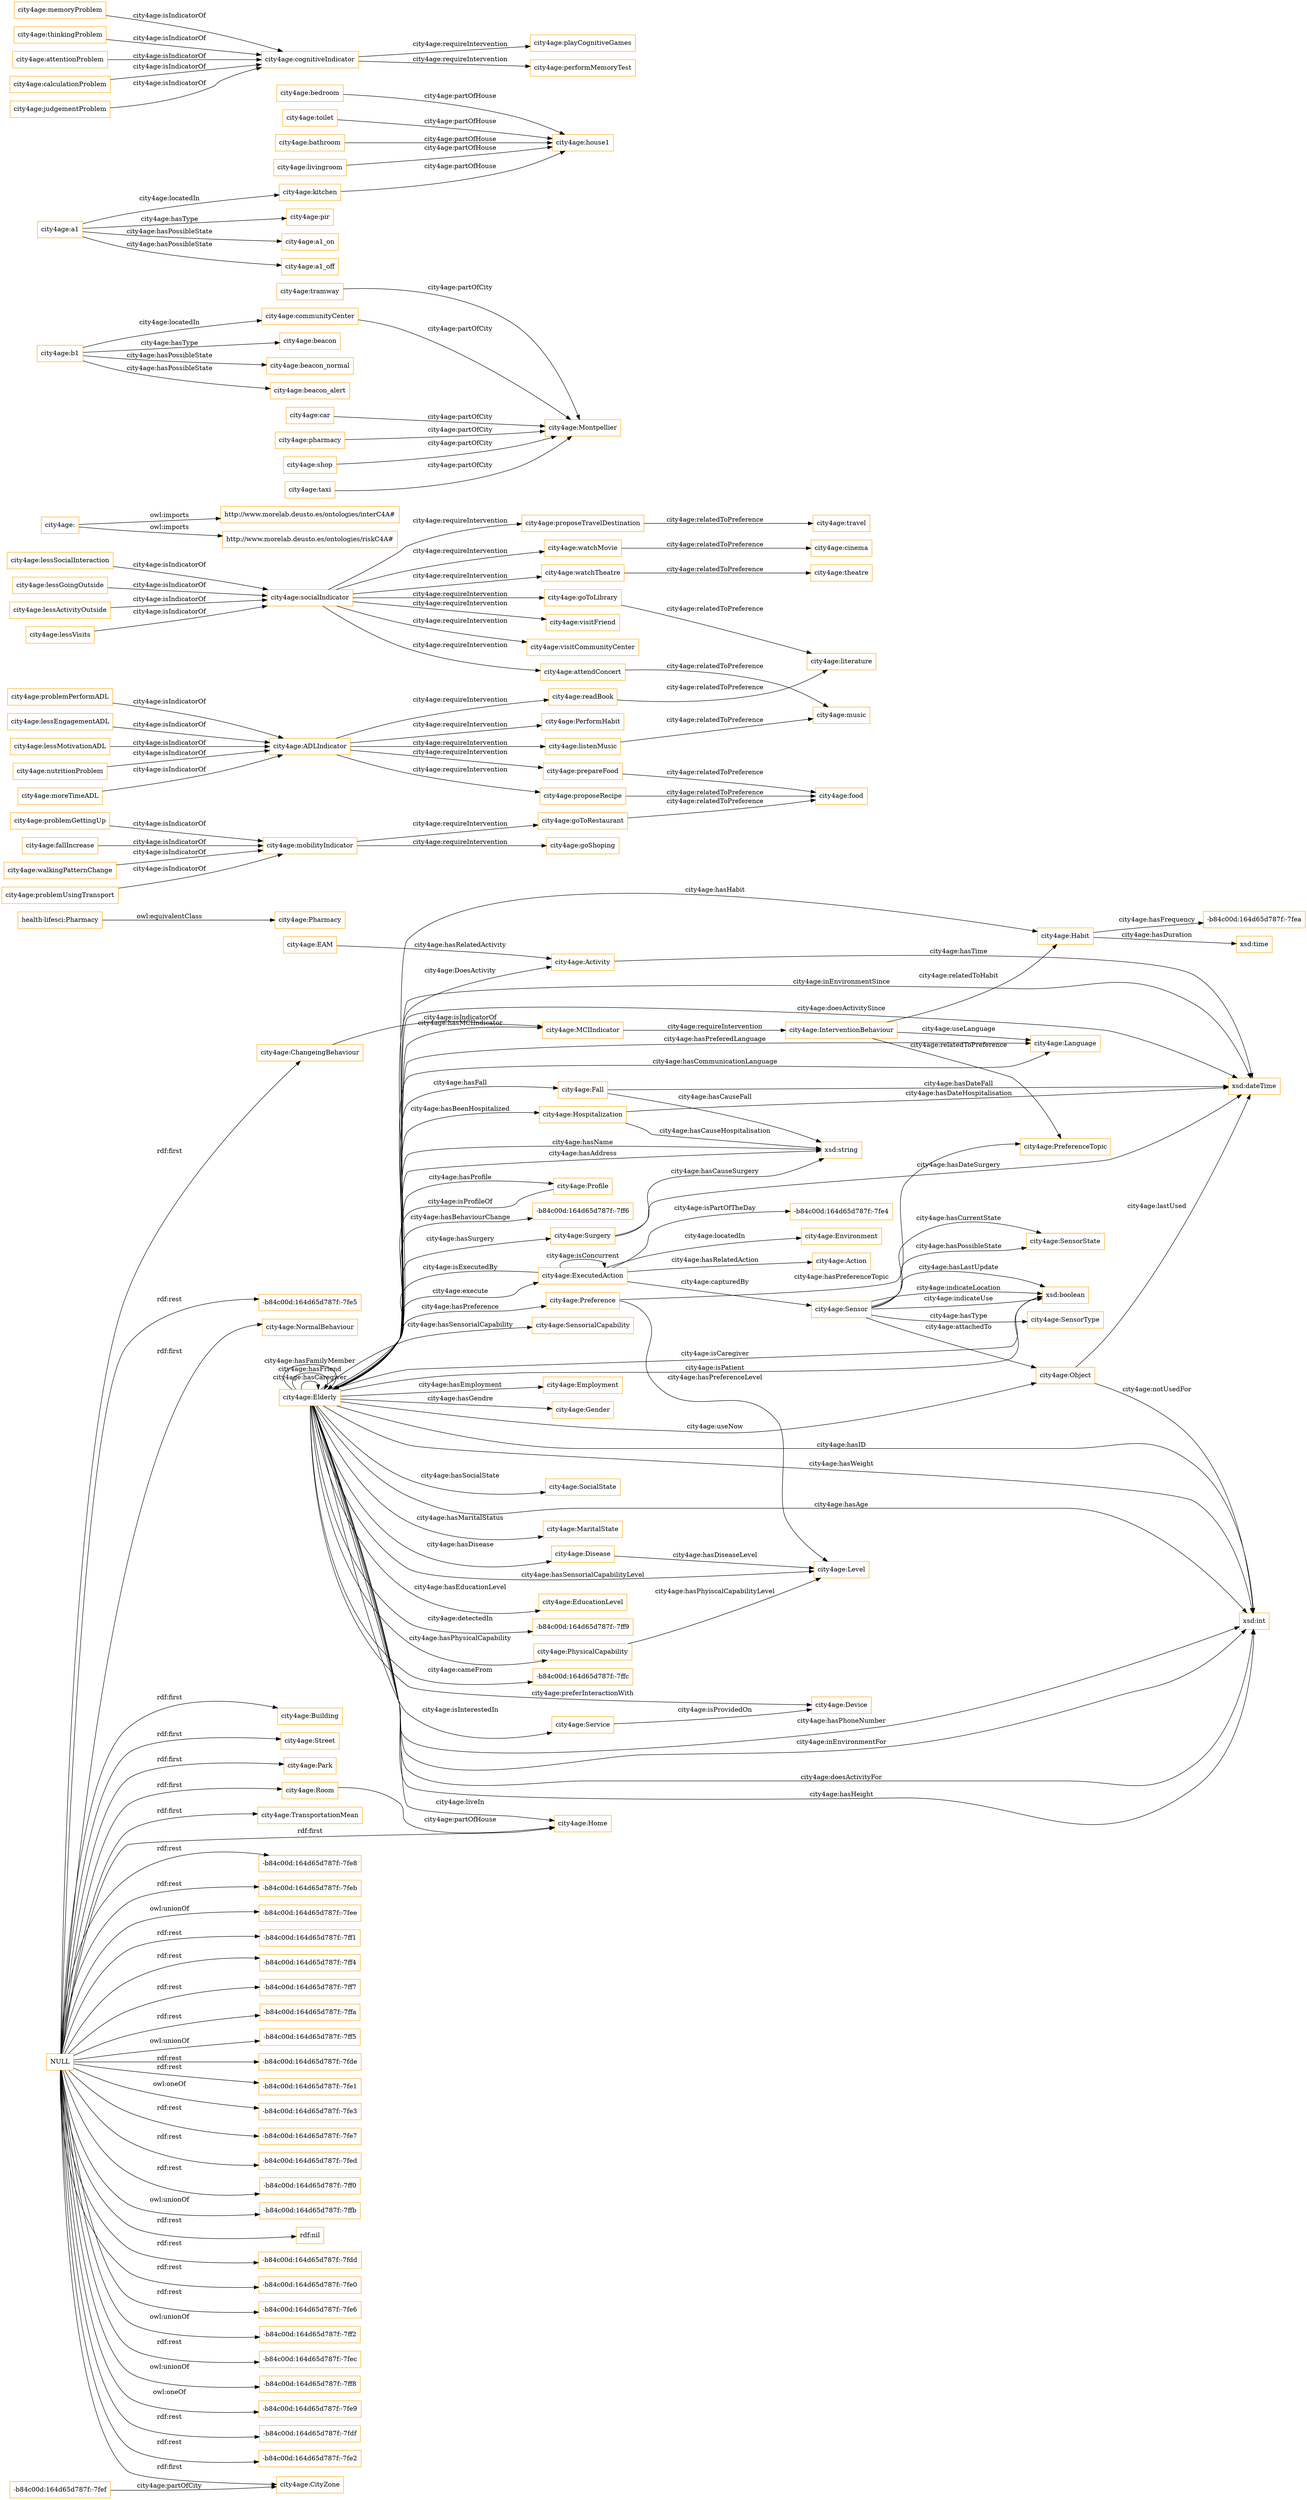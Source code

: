 digraph ar2dtool_diagram { 
rankdir=LR;
size="1501"
node [shape = rectangle, color="orange"]; "city4age:MCIIndicator" "city4age:Profile" "city4age:Sensor" "city4age:Object" "city4age:Environment" "-b84c00d:164d65d787f:-7ff6" "-b84c00d:164d65d787f:-7fef" "city4age:SensorType" "city4age:NormalBehaviour" "city4age:Elderly" "city4age:Preference" "city4age:Language" "city4age:Home" "city4age:Hospitalization" "city4age:SensorialCapability" "city4age:ExecutedAction" "city4age:PhysicalCapability" "city4age:Employment" "city4age:Building" "city4age:Action" "city4age:Gender" "city4age:Fall" "health-lifesci:Pharmacy" "city4age:Habit" "city4age:Disease" "city4age:SocialState" "city4age:Service" "city4age:Street" "city4age:Park" "city4age:EAM" "city4age:Room" "city4age:MaritalState" "city4age:TransportationMean" "city4age:Device" "city4age:EducationLevel" "city4age:InterventionBehaviour" "-b84c00d:164d65d787f:-7ff9" "city4age:CityZone" "city4age:PreferenceTopic" "city4age:Level" "city4age:Pharmacy" "city4age:ChangeingBehaviour" "-b84c00d:164d65d787f:-7ffc" "city4age:Surgery" "city4age:Activity" "city4age:SensorState" ; /*classes style*/
	"city4age:proposeTravelDestination" -> "city4age:travel" [ label = "city4age:relatedToPreference" ];
	"city4age:" -> "http://www.morelab.deusto.es/ontologies/interC4A#" [ label = "owl:imports" ];
	"city4age:" -> "http://www.morelab.deusto.es/ontologies/riskC4A#" [ label = "owl:imports" ];
	"city4age:goToLibrary" -> "city4age:literature" [ label = "city4age:relatedToPreference" ];
	"city4age:lessVisits" -> "city4age:socialIndicator" [ label = "city4age:isIndicatorOf" ];
	"city4age:problemUsingTransport" -> "city4age:mobilityIndicator" [ label = "city4age:isIndicatorOf" ];
	"city4age:lessSocialInteraction" -> "city4age:socialIndicator" [ label = "city4age:isIndicatorOf" ];
	"city4age:tramway" -> "city4age:Montpellier" [ label = "city4age:partOfCity" ];
	"city4age:goToRestaurant" -> "city4age:food" [ label = "city4age:relatedToPreference" ];
	"city4age:lessGoingOutside" -> "city4age:socialIndicator" [ label = "city4age:isIndicatorOf" ];
	"city4age:watchMovie" -> "city4age:cinema" [ label = "city4age:relatedToPreference" ];
	"city4age:communityCenter" -> "city4age:Montpellier" [ label = "city4age:partOfCity" ];
	"city4age:moreTimeADL" -> "city4age:ADLIndicator" [ label = "city4age:isIndicatorOf" ];
	"city4age:problemPerformADL" -> "city4age:ADLIndicator" [ label = "city4age:isIndicatorOf" ];
	"city4age:bedroom" -> "city4age:house1" [ label = "city4age:partOfHouse" ];
	"city4age:ADLIndicator" -> "city4age:readBook" [ label = "city4age:requireIntervention" ];
	"city4age:ADLIndicator" -> "city4age:proposeRecipe" [ label = "city4age:requireIntervention" ];
	"city4age:ADLIndicator" -> "city4age:prepareFood" [ label = "city4age:requireIntervention" ];
	"city4age:ADLIndicator" -> "city4age:listenMusic" [ label = "city4age:requireIntervention" ];
	"city4age:ADLIndicator" -> "city4age:PerformHabit" [ label = "city4age:requireIntervention" ];
	"city4age:mobilityIndicator" -> "city4age:goToRestaurant" [ label = "city4age:requireIntervention" ];
	"city4age:mobilityIndicator" -> "city4age:goShoping" [ label = "city4age:requireIntervention" ];
	"city4age:socialIndicator" -> "city4age:watchTheatre" [ label = "city4age:requireIntervention" ];
	"city4age:socialIndicator" -> "city4age:watchMovie" [ label = "city4age:requireIntervention" ];
	"city4age:socialIndicator" -> "city4age:visitFriend" [ label = "city4age:requireIntervention" ];
	"city4age:socialIndicator" -> "city4age:visitCommunityCenter" [ label = "city4age:requireIntervention" ];
	"city4age:socialIndicator" -> "city4age:proposeTravelDestination" [ label = "city4age:requireIntervention" ];
	"city4age:socialIndicator" -> "city4age:goToLibrary" [ label = "city4age:requireIntervention" ];
	"city4age:socialIndicator" -> "city4age:attendConcert" [ label = "city4age:requireIntervention" ];
	"health-lifesci:Pharmacy" -> "city4age:Pharmacy" [ label = "owl:equivalentClass" ];
	"city4age:problemGettingUp" -> "city4age:mobilityIndicator" [ label = "city4age:isIndicatorOf" ];
	"city4age:cognitiveIndicator" -> "city4age:playCognitiveGames" [ label = "city4age:requireIntervention" ];
	"city4age:cognitiveIndicator" -> "city4age:performMemoryTest" [ label = "city4age:requireIntervention" ];
	"city4age:memoryProblem" -> "city4age:cognitiveIndicator" [ label = "city4age:isIndicatorOf" ];
	"city4age:thinkingProblem" -> "city4age:cognitiveIndicator" [ label = "city4age:isIndicatorOf" ];
	"city4age:b1" -> "city4age:communityCenter" [ label = "city4age:locatedIn" ];
	"city4age:b1" -> "city4age:beacon" [ label = "city4age:hasType" ];
	"city4age:b1" -> "city4age:beacon_normal" [ label = "city4age:hasPossibleState" ];
	"city4age:b1" -> "city4age:beacon_alert" [ label = "city4age:hasPossibleState" ];
	"city4age:toilet" -> "city4age:house1" [ label = "city4age:partOfHouse" ];
	"city4age:car" -> "city4age:Montpellier" [ label = "city4age:partOfCity" ];
	"city4age:lessEngagementADL" -> "city4age:ADLIndicator" [ label = "city4age:isIndicatorOf" ];
	"city4age:bathroom" -> "city4age:house1" [ label = "city4age:partOfHouse" ];
	"NULL" -> "-b84c00d:164d65d787f:-7fe8" [ label = "rdf:rest" ];
	"NULL" -> "city4age:Street" [ label = "rdf:first" ];
	"NULL" -> "-b84c00d:164d65d787f:-7feb" [ label = "rdf:rest" ];
	"NULL" -> "-b84c00d:164d65d787f:-7fee" [ label = "owl:unionOf" ];
	"NULL" -> "-b84c00d:164d65d787f:-7ff1" [ label = "rdf:rest" ];
	"NULL" -> "-b84c00d:164d65d787f:-7ff4" [ label = "rdf:rest" ];
	"NULL" -> "-b84c00d:164d65d787f:-7ff7" [ label = "rdf:rest" ];
	"NULL" -> "city4age:NormalBehaviour" [ label = "rdf:first" ];
	"NULL" -> "-b84c00d:164d65d787f:-7ffa" [ label = "rdf:rest" ];
	"NULL" -> "city4age:Building" [ label = "rdf:first" ];
	"NULL" -> "-b84c00d:164d65d787f:-7ff5" [ label = "owl:unionOf" ];
	"NULL" -> "city4age:TransportationMean" [ label = "rdf:first" ];
	"NULL" -> "-b84c00d:164d65d787f:-7fde" [ label = "rdf:rest" ];
	"NULL" -> "-b84c00d:164d65d787f:-7fe1" [ label = "rdf:rest" ];
	"NULL" -> "-b84c00d:164d65d787f:-7fe3" [ label = "owl:oneOf" ];
	"NULL" -> "-b84c00d:164d65d787f:-7fe7" [ label = "rdf:rest" ];
	"NULL" -> "-b84c00d:164d65d787f:-7fed" [ label = "rdf:rest" ];
	"NULL" -> "-b84c00d:164d65d787f:-7ff0" [ label = "rdf:rest" ];
	"NULL" -> "city4age:ChangeingBehaviour" [ label = "rdf:first" ];
	"NULL" -> "-b84c00d:164d65d787f:-7ffb" [ label = "owl:unionOf" ];
	"NULL" -> "city4age:Room" [ label = "rdf:first" ];
	"NULL" -> "rdf:nil" [ label = "rdf:rest" ];
	"NULL" -> "-b84c00d:164d65d787f:-7fdd" [ label = "rdf:rest" ];
	"NULL" -> "city4age:CityZone" [ label = "rdf:first" ];
	"NULL" -> "-b84c00d:164d65d787f:-7fe0" [ label = "rdf:rest" ];
	"NULL" -> "-b84c00d:164d65d787f:-7fe6" [ label = "rdf:rest" ];
	"NULL" -> "-b84c00d:164d65d787f:-7ff2" [ label = "owl:unionOf" ];
	"NULL" -> "-b84c00d:164d65d787f:-7fec" [ label = "rdf:rest" ];
	"NULL" -> "-b84c00d:164d65d787f:-7ff8" [ label = "owl:unionOf" ];
	"NULL" -> "city4age:Home" [ label = "rdf:first" ];
	"NULL" -> "-b84c00d:164d65d787f:-7fe9" [ label = "owl:oneOf" ];
	"NULL" -> "-b84c00d:164d65d787f:-7fdf" [ label = "rdf:rest" ];
	"NULL" -> "city4age:Park" [ label = "rdf:first" ];
	"NULL" -> "-b84c00d:164d65d787f:-7fe2" [ label = "rdf:rest" ];
	"NULL" -> "-b84c00d:164d65d787f:-7fe5" [ label = "rdf:rest" ];
	"city4age:pharmacy" -> "city4age:Montpellier" [ label = "city4age:partOfCity" ];
	"city4age:fallIncrease" -> "city4age:mobilityIndicator" [ label = "city4age:isIndicatorOf" ];
	"city4age:attentionProblem" -> "city4age:cognitiveIndicator" [ label = "city4age:isIndicatorOf" ];
	"city4age:livingroom" -> "city4age:house1" [ label = "city4age:partOfHouse" ];
	"city4age:shop" -> "city4age:Montpellier" [ label = "city4age:partOfCity" ];
	"city4age:readBook" -> "city4age:literature" [ label = "city4age:relatedToPreference" ];
	"city4age:listenMusic" -> "city4age:music" [ label = "city4age:relatedToPreference" ];
	"city4age:proposeRecipe" -> "city4age:food" [ label = "city4age:relatedToPreference" ];
	"city4age:lessMotivationADL" -> "city4age:ADLIndicator" [ label = "city4age:isIndicatorOf" ];
	"city4age:kitchen" -> "city4age:house1" [ label = "city4age:partOfHouse" ];
	"city4age:nutritionProblem" -> "city4age:ADLIndicator" [ label = "city4age:isIndicatorOf" ];
	"city4age:walkingPatternChange" -> "city4age:mobilityIndicator" [ label = "city4age:isIndicatorOf" ];
	"city4age:attendConcert" -> "city4age:music" [ label = "city4age:relatedToPreference" ];
	"city4age:watchTheatre" -> "city4age:theatre" [ label = "city4age:relatedToPreference" ];
	"city4age:prepareFood" -> "city4age:food" [ label = "city4age:relatedToPreference" ];
	"city4age:a1" -> "city4age:kitchen" [ label = "city4age:locatedIn" ];
	"city4age:a1" -> "city4age:pir" [ label = "city4age:hasType" ];
	"city4age:a1" -> "city4age:a1_on" [ label = "city4age:hasPossibleState" ];
	"city4age:a1" -> "city4age:a1_off" [ label = "city4age:hasPossibleState" ];
	"city4age:calculationProblem" -> "city4age:cognitiveIndicator" [ label = "city4age:isIndicatorOf" ];
	"city4age:taxi" -> "city4age:Montpellier" [ label = "city4age:partOfCity" ];
	"city4age:judgementProblem" -> "city4age:cognitiveIndicator" [ label = "city4age:isIndicatorOf" ];
	"city4age:lessActivityOutside" -> "city4age:socialIndicator" [ label = "city4age:isIndicatorOf" ];
	"city4age:Elderly" -> "xsd:int" [ label = "city4age:hasHeight" ];
	"city4age:Fall" -> "xsd:dateTime" [ label = "city4age:hasDateFall" ];
	"city4age:Elderly" -> "city4age:Language" [ label = "city4age:hasPreferedLanguage" ];
	"city4age:Elderly" -> "xsd:boolean" [ label = "city4age:isPatient" ];
	"city4age:InterventionBehaviour" -> "city4age:PreferenceTopic" [ label = "city4age:relatedToPreference" ];
	"city4age:Surgery" -> "xsd:string" [ label = "city4age:hasCauseSurgery" ];
	"city4age:Elderly" -> "xsd:int" [ label = "city4age:doesActivityFor" ];
	"city4age:ChangeingBehaviour" -> "city4age:MCIIndicator" [ label = "city4age:isIndicatorOf" ];
	"city4age:Elderly" -> "xsd:string" [ label = "city4age:hasName" ];
	"city4age:Elderly" -> "city4age:Habit" [ label = "city4age:hasHabit" ];
	"city4age:ExecutedAction" -> "city4age:Elderly" [ label = "city4age:isExecutedBy" ];
	"city4age:Object" -> "xsd:dateTime" [ label = "city4age:lastUsed" ];
	"city4age:Preference" -> "city4age:Level" [ label = "city4age:hasPreferenceLevel" ];
	"city4age:Elderly" -> "city4age:Activity" [ label = "city4age:DoesActivity" ];
	"city4age:ExecutedAction" -> "city4age:Action" [ label = "city4age:hasRelatedAction" ];
	"city4age:Room" -> "city4age:Home" [ label = "city4age:partOfHouse" ];
	"city4age:Surgery" -> "xsd:dateTime" [ label = "city4age:hasDateSurgery" ];
	"city4age:Hospitalization" -> "xsd:dateTime" [ label = "city4age:hasDateHospitalisation" ];
	"city4age:ExecutedAction" -> "-b84c00d:164d65d787f:-7fe4" [ label = "city4age:isPartOfTheDay" ];
	"city4age:Elderly" -> "xsd:int" [ label = "city4age:hasID" ];
	"city4age:ExecutedAction" -> "city4age:ExecutedAction" [ label = "city4age:isConcurrent" ];
	"city4age:InterventionBehaviour" -> "city4age:Language" [ label = "city4age:useLanguage" ];
	"city4age:InterventionBehaviour" -> "city4age:Habit" [ label = "city4age:relatedToHabit" ];
	"city4age:Elderly" -> "xsd:string" [ label = "city4age:hasAddress" ];
	"city4age:Elderly" -> "city4age:Disease" [ label = "city4age:hasDisease" ];
	"city4age:Elderly" -> "city4age:Hospitalization" [ label = "city4age:hasBeenHospitalized" ];
	"city4age:Elderly" -> "xsd:boolean" [ label = "city4age:isCaregiver" ];
	"city4age:Habit" -> "xsd:time" [ label = "city4age:hasDuration" ];
	"city4age:Elderly" -> "-b84c00d:164d65d787f:-7ff6" [ label = "city4age:hasBehaviourChange" ];
	"city4age:Elderly" -> "city4age:Surgery" [ label = "city4age:hasSurgery" ];
	"city4age:Elderly" -> "city4age:Gender" [ label = "city4age:hasGendre" ];
	"city4age:PhysicalCapability" -> "city4age:Level" [ label = "city4age:hasPhyiscalCapabilityLevel" ];
	"city4age:Object" -> "xsd:int" [ label = "city4age:notUsedFor" ];
	"city4age:Elderly" -> "xsd:dateTime" [ label = "city4age:inEnvironmentSince" ];
	"city4age:Sensor" -> "city4age:SensorType" [ label = "city4age:hasType" ];
	"city4age:Elderly" -> "xsd:int" [ label = "city4age:hasWeight" ];
	"city4age:Elderly" -> "city4age:Language" [ label = "city4age:hasCommunicationLanguage" ];
	"city4age:Sensor" -> "city4age:Object" [ label = "city4age:attachedTo" ];
	"city4age:Service" -> "city4age:Device" [ label = "city4age:isProvidedOn" ];
	"city4age:Elderly" -> "city4age:PhysicalCapability" [ label = "city4age:hasPhysicalCapability" ];
	"city4age:Elderly" -> "city4age:SocialState" [ label = "city4age:hasSocialState" ];
	"city4age:ExecutedAction" -> "city4age:Environment" [ label = "city4age:locatedIn" ];
	"city4age:Disease" -> "city4age:Level" [ label = "city4age:hasDiseaseLevel" ];
	"city4age:Elderly" -> "city4age:MCIIndicator" [ label = "city4age:hasMCIIndicator" ];
	"city4age:Elderly" -> "city4age:MaritalState" [ label = "city4age:hasMaritalStatus" ];
	"city4age:Elderly" -> "city4age:Preference" [ label = "city4age:hasPreference" ];
	"city4age:Elderly" -> "city4age:Elderly" [ label = "city4age:hasCaregiver" ];
	"city4age:Preference" -> "city4age:PreferenceTopic" [ label = "city4age:hasPreferenceTopic" ];
	"city4age:Elderly" -> "city4age:Employment" [ label = "city4age:hasEmployment" ];
	"city4age:Hospitalization" -> "xsd:string" [ label = "city4age:hasCauseHospitalisation" ];
	"city4age:ExecutedAction" -> "city4age:Sensor" [ label = "city4age:capturedBy" ];
	"city4age:Elderly" -> "-b84c00d:164d65d787f:-7ffc" [ label = "city4age:cameFrom" ];
	"city4age:EAM" -> "city4age:Activity" [ label = "city4age:hasRelatedActivity" ];
	"city4age:Habit" -> "-b84c00d:164d65d787f:-7fea" [ label = "city4age:hasFrequency" ];
	"city4age:Elderly" -> "city4age:Level" [ label = "city4age:hasSensorialCapabilityLevel" ];
	"city4age:Activity" -> "xsd:dateTime" [ label = "city4age:hasTime" ];
	"city4age:Elderly" -> "city4age:Device" [ label = "city4age:preferInteractionWith" ];
	"city4age:Elderly" -> "city4age:Elderly" [ label = "city4age:hasFriend" ];
	"city4age:Elderly" -> "-b84c00d:164d65d787f:-7ff9" [ label = "city4age:detectedIn" ];
	"city4age:Elderly" -> "xsd:int" [ label = "city4age:hasPhoneNumber" ];
	"city4age:Elderly" -> "city4age:EducationLevel" [ label = "city4age:hasEducationLevel" ];
	"city4age:Sensor" -> "xsd:boolean" [ label = "city4age:indicateUse" ];
	"city4age:Sensor" -> "xsd:boolean" [ label = "city4age:hasLastUpdate" ];
	"city4age:Elderly" -> "city4age:Profile" [ label = "city4age:hasProfile" ];
	"city4age:Elderly" -> "xsd:int" [ label = "city4age:inEnvironmentFor" ];
	"-b84c00d:164d65d787f:-7fef" -> "city4age:CityZone" [ label = "city4age:partOfCity" ];
	"city4age:Elderly" -> "city4age:Home" [ label = "city4age:liveIn" ];
	"city4age:Elderly" -> "city4age:Elderly" [ label = "city4age:hasFamilyMember" ];
	"city4age:Elderly" -> "city4age:ExecutedAction" [ label = "city4age:execute" ];
	"city4age:Elderly" -> "city4age:Service" [ label = "city4age:isInterestedIn" ];
	"city4age:MCIIndicator" -> "city4age:InterventionBehaviour" [ label = "city4age:requireIntervention" ];
	"city4age:Fall" -> "xsd:string" [ label = "city4age:hasCauseFall" ];
	"city4age:Elderly" -> "city4age:Object" [ label = "city4age:useNow" ];
	"city4age:Profile" -> "city4age:Elderly" [ label = "city4age:isProfileOf" ];
	"city4age:Elderly" -> "xsd:dateTime" [ label = "city4age:doesActivitySince" ];
	"city4age:Sensor" -> "city4age:SensorState" [ label = "city4age:hasPossibleState" ];
	"city4age:Sensor" -> "city4age:SensorState" [ label = "city4age:hasCurrentState" ];
	"city4age:Sensor" -> "xsd:boolean" [ label = "city4age:indicateLocation" ];
	"city4age:Elderly" -> "xsd:int" [ label = "city4age:hasAge" ];
	"city4age:Elderly" -> "city4age:SensorialCapability" [ label = "city4age:hasSensorialCapability" ];
	"city4age:Elderly" -> "city4age:Fall" [ label = "city4age:hasFall" ];

}
